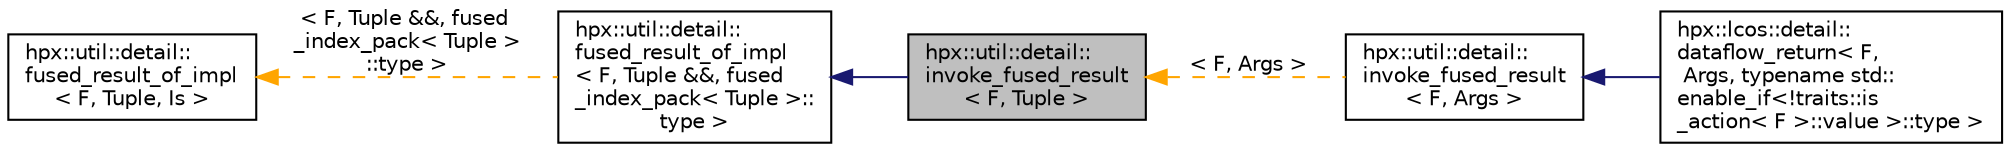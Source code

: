 digraph "hpx::util::detail::invoke_fused_result&lt; F, Tuple &gt;"
{
  edge [fontname="Helvetica",fontsize="10",labelfontname="Helvetica",labelfontsize="10"];
  node [fontname="Helvetica",fontsize="10",shape=record];
  rankdir="LR";
  Node0 [label="hpx::util::detail::\linvoke_fused_result\l\< F, Tuple \>",height=0.2,width=0.4,color="black", fillcolor="grey75", style="filled", fontcolor="black"];
  Node1 -> Node0 [dir="back",color="midnightblue",fontsize="10",style="solid",fontname="Helvetica"];
  Node1 [label="hpx::util::detail::\lfused_result_of_impl\l\< F, Tuple &&, fused\l_index_pack\< Tuple \>::\ltype \>",height=0.2,width=0.4,color="black", fillcolor="white", style="filled",URL="$d9/d10/structhpx_1_1util_1_1detail_1_1fused__result__of__impl.html"];
  Node2 -> Node1 [dir="back",color="orange",fontsize="10",style="dashed",label=" \< F, Tuple &&, fused\l_index_pack\< Tuple \>\l::type \>" ,fontname="Helvetica"];
  Node2 [label="hpx::util::detail::\lfused_result_of_impl\l\< F, Tuple, Is \>",height=0.2,width=0.4,color="black", fillcolor="white", style="filled",URL="$d9/d10/structhpx_1_1util_1_1detail_1_1fused__result__of__impl.html"];
  Node0 -> Node3 [dir="back",color="orange",fontsize="10",style="dashed",label=" \< F, Args \>" ,fontname="Helvetica"];
  Node3 [label="hpx::util::detail::\linvoke_fused_result\l\< F, Args \>",height=0.2,width=0.4,color="black", fillcolor="white", style="filled",URL="$de/d81/structhpx_1_1util_1_1detail_1_1invoke__fused__result.html"];
  Node3 -> Node4 [dir="back",color="midnightblue",fontsize="10",style="solid",fontname="Helvetica"];
  Node4 [label="hpx::lcos::detail::\ldataflow_return\< F,\l Args, typename std::\lenable_if\<!traits::is\l_action\< F \>::value \>::type \>",height=0.2,width=0.4,color="black", fillcolor="white", style="filled",URL="$d5/d44/structhpx_1_1lcos_1_1detail_1_1dataflow__return_3_01_f_00_01_args_00_01typename_01std_1_1enable_a28495f7e1f441fb67f82e1866687f0c.html"];
}
